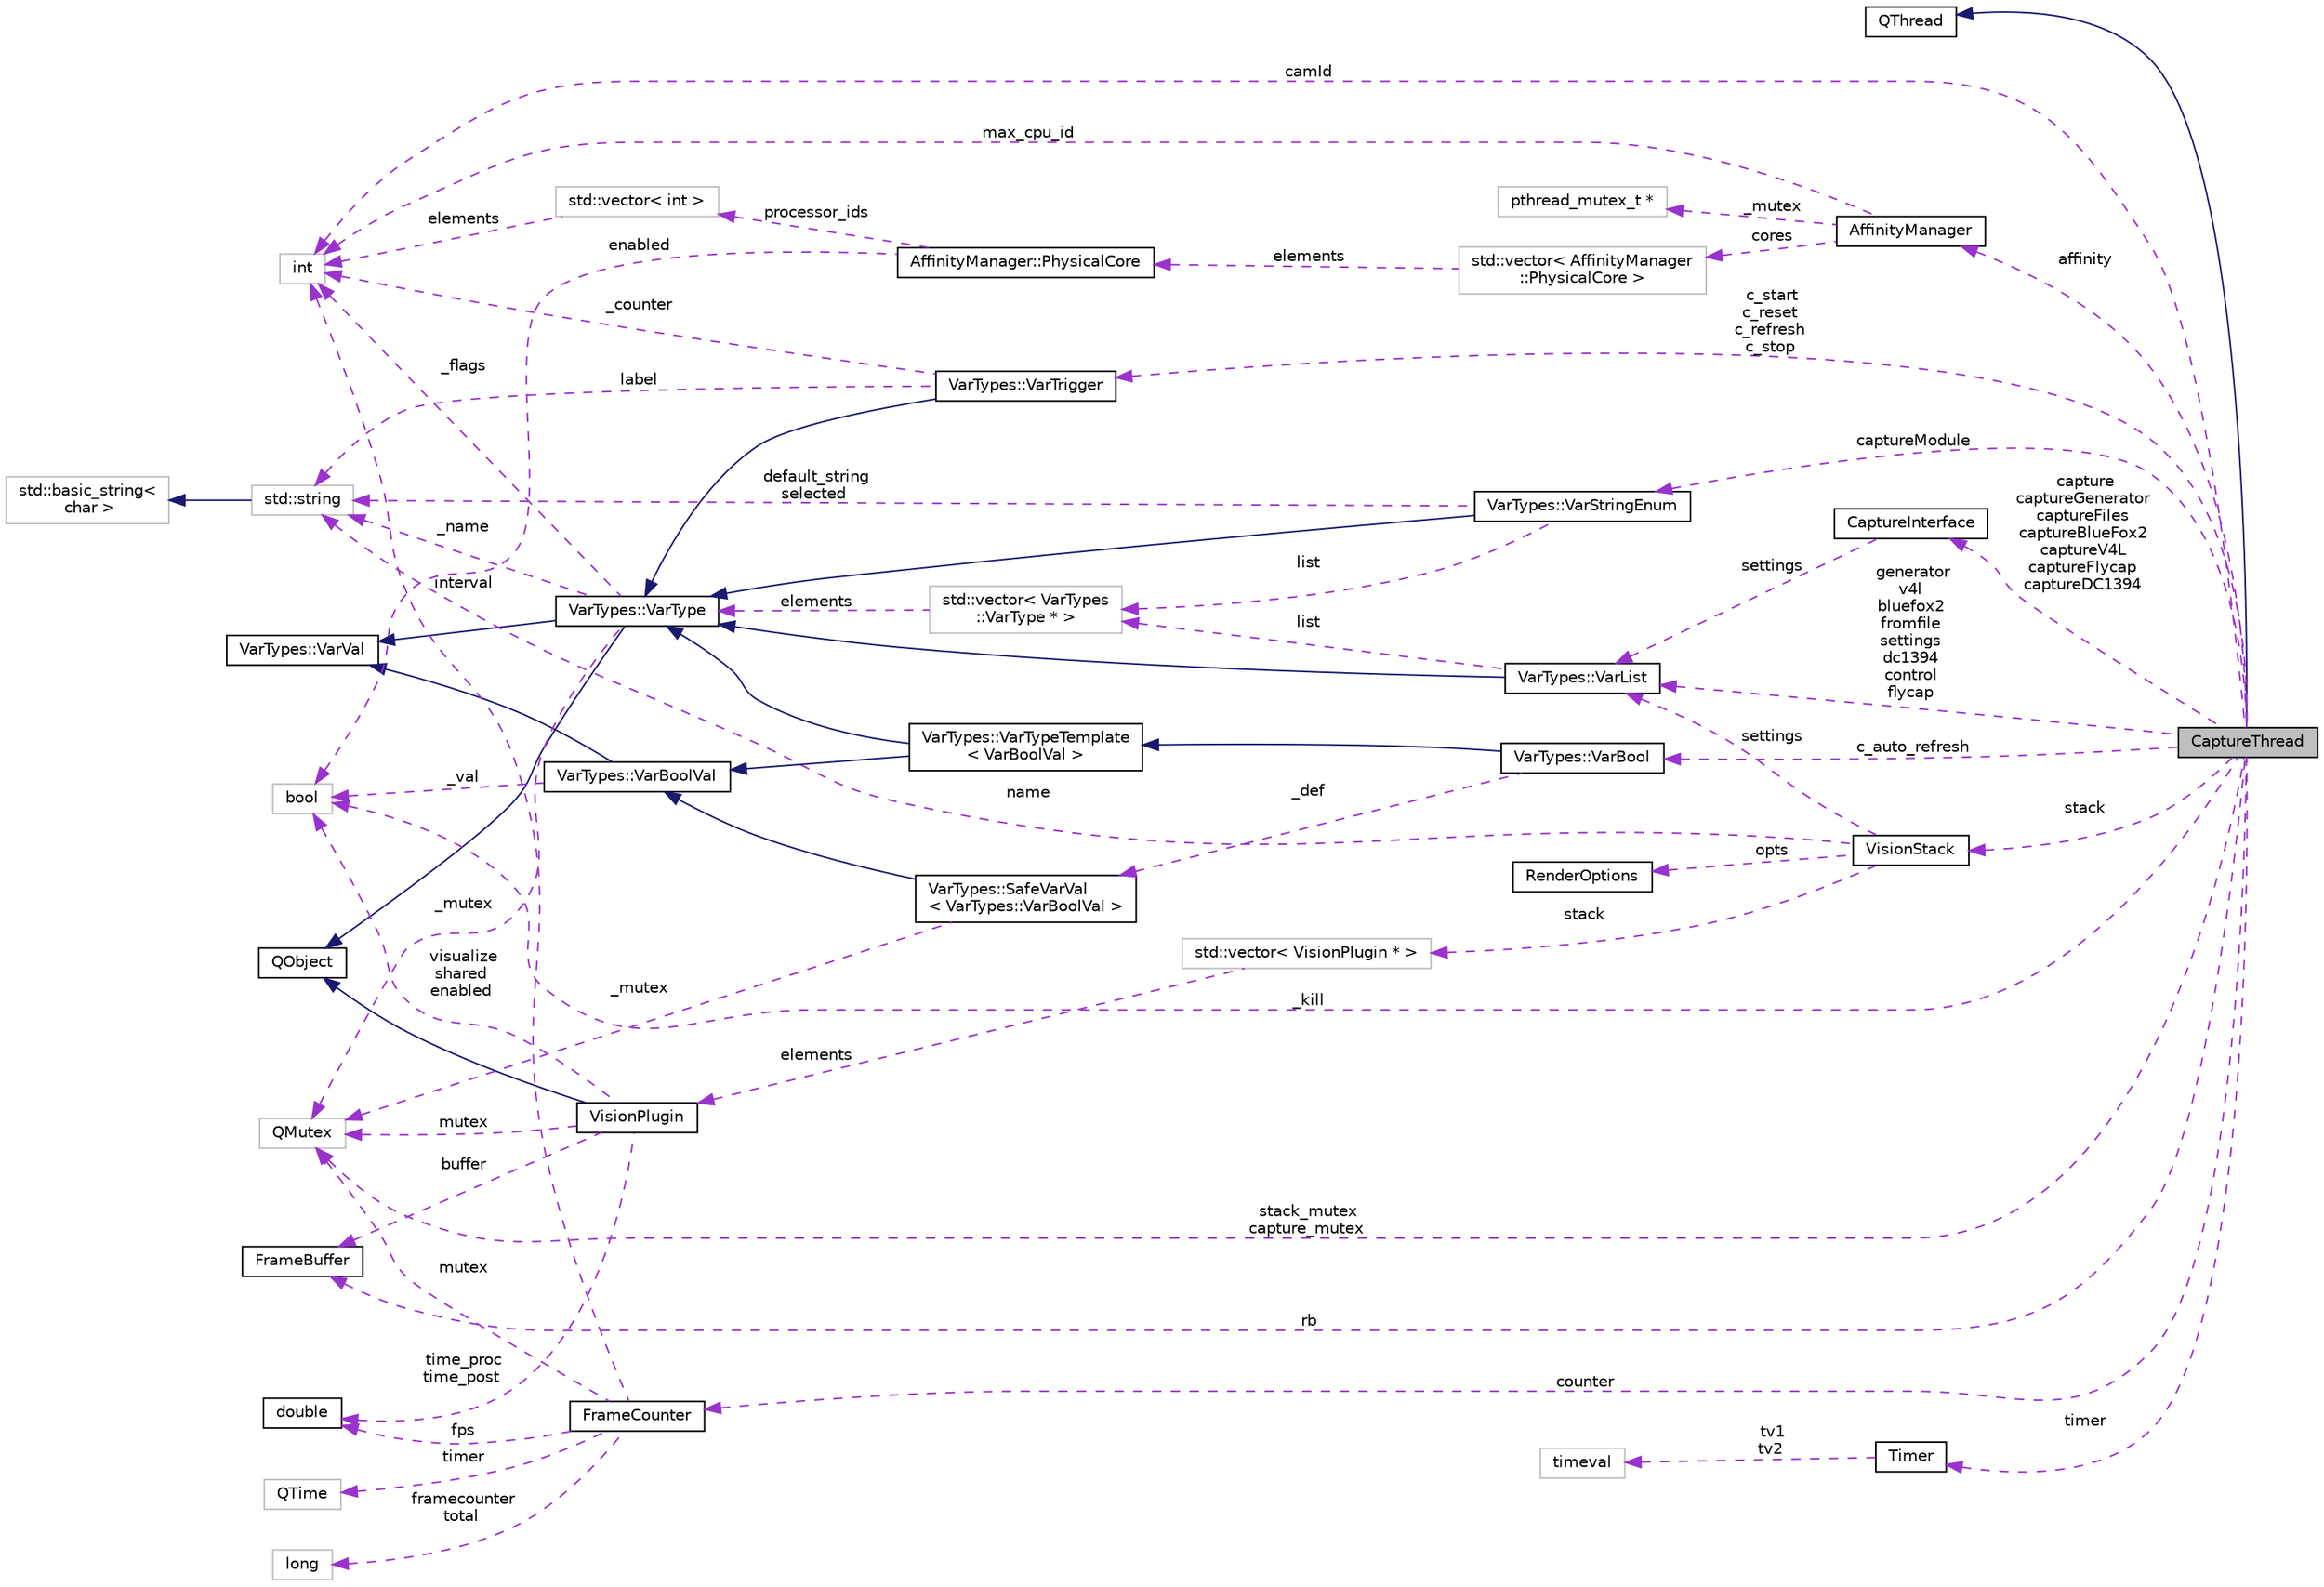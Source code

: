 digraph "CaptureThread"
{
 // INTERACTIVE_SVG=YES
  edge [fontname="Helvetica",fontsize="10",labelfontname="Helvetica",labelfontsize="10"];
  node [fontname="Helvetica",fontsize="10",shape=record];
  rankdir="LR";
  Node1 [label="CaptureThread",height=0.2,width=0.4,color="black", fillcolor="grey75", style="filled", fontcolor="black"];
  Node2 -> Node1 [dir="back",color="midnightblue",fontsize="10",style="solid",fontname="Helvetica"];
  Node2 [label="QThread",height=0.2,width=0.4,color="black", fillcolor="white", style="filled",URL="$da/df5/class_q_thread.html"];
  Node3 -> Node1 [dir="back",color="darkorchid3",fontsize="10",style="dashed",label=" generator\nv4l\nbluefox2\nfromfile\nsettings\ndc1394\ncontrol\nflycap" ,fontname="Helvetica"];
  Node3 [label="VarTypes::VarList",height=0.2,width=0.4,color="black", fillcolor="white", style="filled",URL="$d1/d74/class_var_types_1_1_var_list.html",tooltip="This is the list type of the VarTypes system. "];
  Node4 -> Node3 [dir="back",color="midnightblue",fontsize="10",style="solid",fontname="Helvetica"];
  Node4 [label="VarTypes::VarType",height=0.2,width=0.4,color="black", fillcolor="white", style="filled",URL="$d4/d59/class_var_types_1_1_var_type.html",tooltip="The base class of the VarTypes system. "];
  Node5 -> Node4 [dir="back",color="midnightblue",fontsize="10",style="solid",fontname="Helvetica"];
  Node5 [label="QObject",height=0.2,width=0.4,color="black", fillcolor="white", style="filled",URL="$dc/d4f/class_q_object.html"];
  Node6 -> Node4 [dir="back",color="midnightblue",fontsize="10",style="solid",fontname="Helvetica"];
  Node6 [label="VarTypes::VarVal",height=0.2,width=0.4,color="black", fillcolor="white", style="filled",URL="$d6/de8/class_var_types_1_1_var_val.html"];
  Node7 -> Node4 [dir="back",color="darkorchid3",fontsize="10",style="dashed",label=" _flags" ,fontname="Helvetica"];
  Node7 [label="int",height=0.2,width=0.4,color="grey75", fillcolor="white", style="filled"];
  Node8 -> Node4 [dir="back",color="darkorchid3",fontsize="10",style="dashed",label=" _name" ,fontname="Helvetica"];
  Node8 [label="std::string",height=0.2,width=0.4,color="grey75", fillcolor="white", style="filled",tooltip="STL class. "];
  Node9 -> Node8 [dir="back",color="midnightblue",fontsize="10",style="solid",fontname="Helvetica"];
  Node9 [label="std::basic_string\<\l char \>",height=0.2,width=0.4,color="grey75", fillcolor="white", style="filled",tooltip="STL class. "];
  Node10 -> Node4 [dir="back",color="darkorchid3",fontsize="10",style="dashed",label=" _mutex" ,fontname="Helvetica"];
  Node10 [label="QMutex",height=0.2,width=0.4,color="grey75", fillcolor="white", style="filled"];
  Node11 -> Node3 [dir="back",color="darkorchid3",fontsize="10",style="dashed",label=" list" ,fontname="Helvetica"];
  Node11 [label="std::vector\< VarTypes\l::VarType * \>",height=0.2,width=0.4,color="grey75", fillcolor="white", style="filled"];
  Node4 -> Node11 [dir="back",color="darkorchid3",fontsize="10",style="dashed",label=" elements" ,fontname="Helvetica"];
  Node12 -> Node1 [dir="back",color="darkorchid3",fontsize="10",style="dashed",label=" counter" ,fontname="Helvetica"];
  Node12 [label="FrameCounter",height=0.2,width=0.4,color="black", fillcolor="white", style="filled",URL="$db/ded/class_frame_counter.html",tooltip="A class for frame counting and frame-rate measurements. "];
  Node13 -> Node12 [dir="back",color="darkorchid3",fontsize="10",style="dashed",label=" fps" ,fontname="Helvetica"];
  Node13 [label="double",height=0.2,width=0.4,color="black", fillcolor="white", style="filled",URL="$df/de6/classdouble.html"];
  Node14 -> Node12 [dir="back",color="darkorchid3",fontsize="10",style="dashed",label=" timer" ,fontname="Helvetica"];
  Node14 [label="QTime",height=0.2,width=0.4,color="grey75", fillcolor="white", style="filled"];
  Node7 -> Node12 [dir="back",color="darkorchid3",fontsize="10",style="dashed",label=" interval" ,fontname="Helvetica"];
  Node15 -> Node12 [dir="back",color="darkorchid3",fontsize="10",style="dashed",label=" framecounter\ntotal" ,fontname="Helvetica"];
  Node15 [label="long",height=0.2,width=0.4,color="grey75", fillcolor="white", style="filled"];
  Node10 -> Node12 [dir="back",color="darkorchid3",fontsize="10",style="dashed",label=" mutex" ,fontname="Helvetica"];
  Node16 -> Node1 [dir="back",color="darkorchid3",fontsize="10",style="dashed",label=" captureModule" ,fontname="Helvetica"];
  Node16 [label="VarTypes::VarStringEnum",height=0.2,width=0.4,color="black", fillcolor="white", style="filled",URL="$dc/d6f/class_var_types_1_1_var_string_enum.html",tooltip="This is the string enumeration VarType of the VarTypes system. "];
  Node4 -> Node16 [dir="back",color="midnightblue",fontsize="10",style="solid",fontname="Helvetica"];
  Node11 -> Node16 [dir="back",color="darkorchid3",fontsize="10",style="dashed",label=" list" ,fontname="Helvetica"];
  Node8 -> Node16 [dir="back",color="darkorchid3",fontsize="10",style="dashed",label=" default_string\nselected" ,fontname="Helvetica"];
  Node17 -> Node1 [dir="back",color="darkorchid3",fontsize="10",style="dashed",label=" capture\ncaptureGenerator\ncaptureFiles\ncaptureBlueFox2\ncaptureV4L\ncaptureFlycap\ncaptureDC1394" ,fontname="Helvetica"];
  Node17 [label="CaptureInterface",height=0.2,width=0.4,color="black", fillcolor="white", style="filled",URL="$d2/d7b/class_capture_interface.html",tooltip="The interface to be used by all video capture methods. "];
  Node3 -> Node17 [dir="back",color="darkorchid3",fontsize="10",style="dashed",label=" settings" ,fontname="Helvetica"];
  Node18 -> Node1 [dir="back",color="darkorchid3",fontsize="10",style="dashed",label=" c_auto_refresh" ,fontname="Helvetica"];
  Node18 [label="VarTypes::VarBool",height=0.2,width=0.4,color="black", fillcolor="white", style="filled",URL="$dc/da5/class_var_types_1_1_var_bool.html",tooltip="A Vartype for storing booleans. "];
  Node19 -> Node18 [dir="back",color="midnightblue",fontsize="10",style="solid",fontname="Helvetica"];
  Node19 [label="VarTypes::VarTypeTemplate\l\< VarBoolVal \>",height=0.2,width=0.4,color="black", fillcolor="white", style="filled",URL="$d7/d38/class_var_types_1_1_var_type_template.html"];
  Node4 -> Node19 [dir="back",color="midnightblue",fontsize="10",style="solid",fontname="Helvetica"];
  Node20 -> Node19 [dir="back",color="midnightblue",fontsize="10",style="solid",fontname="Helvetica"];
  Node20 [label="VarTypes::VarBoolVal",height=0.2,width=0.4,color="black", fillcolor="white", style="filled",URL="$d8/d0a/class_var_types_1_1_var_bool_val.html",tooltip="A Vartype for storing booleans. "];
  Node6 -> Node20 [dir="back",color="midnightblue",fontsize="10",style="solid",fontname="Helvetica"];
  Node21 -> Node20 [dir="back",color="darkorchid3",fontsize="10",style="dashed",label=" _val" ,fontname="Helvetica"];
  Node21 [label="bool",height=0.2,width=0.4,color="grey75", fillcolor="white", style="filled"];
  Node22 -> Node18 [dir="back",color="darkorchid3",fontsize="10",style="dashed",label=" _def" ,fontname="Helvetica"];
  Node22 [label="VarTypes::SafeVarVal\l\< VarTypes::VarBoolVal \>",height=0.2,width=0.4,color="black", fillcolor="white", style="filled",URL="$d2/dc4/class_var_types_1_1_safe_var_val.html"];
  Node20 -> Node22 [dir="back",color="midnightblue",fontsize="10",style="solid",fontname="Helvetica"];
  Node10 -> Node22 [dir="back",color="darkorchid3",fontsize="10",style="dashed",label=" _mutex" ,fontname="Helvetica"];
  Node23 -> Node1 [dir="back",color="darkorchid3",fontsize="10",style="dashed",label=" rb" ,fontname="Helvetica"];
  Node23 [label="FrameBuffer",height=0.2,width=0.4,color="black", fillcolor="white", style="filled",URL="$d8/d23/class_frame_buffer.html",tooltip="A RingBuffer consisting of items of type FrameData. "];
  Node7 -> Node1 [dir="back",color="darkorchid3",fontsize="10",style="dashed",label=" camId" ,fontname="Helvetica"];
  Node21 -> Node1 [dir="back",color="darkorchid3",fontsize="10",style="dashed",label=" _kill" ,fontname="Helvetica"];
  Node24 -> Node1 [dir="back",color="darkorchid3",fontsize="10",style="dashed",label=" affinity" ,fontname="Helvetica"];
  Node24 [label="AffinityManager",height=0.2,width=0.4,color="black", fillcolor="white", style="filled",URL="$da/da5/class_affinity_manager.html"];
  Node25 -> Node24 [dir="back",color="darkorchid3",fontsize="10",style="dashed",label=" cores" ,fontname="Helvetica"];
  Node25 [label="std::vector\< AffinityManager\l::PhysicalCore \>",height=0.2,width=0.4,color="grey75", fillcolor="white", style="filled"];
  Node26 -> Node25 [dir="back",color="darkorchid3",fontsize="10",style="dashed",label=" elements" ,fontname="Helvetica"];
  Node26 [label="AffinityManager::PhysicalCore",height=0.2,width=0.4,color="black", fillcolor="white", style="filled",URL="$d3/d53/class_affinity_manager_1_1_physical_core.html"];
  Node21 -> Node26 [dir="back",color="darkorchid3",fontsize="10",style="dashed",label=" enabled" ,fontname="Helvetica"];
  Node27 -> Node26 [dir="back",color="darkorchid3",fontsize="10",style="dashed",label=" processor_ids" ,fontname="Helvetica"];
  Node27 [label="std::vector\< int \>",height=0.2,width=0.4,color="grey75", fillcolor="white", style="filled"];
  Node7 -> Node27 [dir="back",color="darkorchid3",fontsize="10",style="dashed",label=" elements" ,fontname="Helvetica"];
  Node7 -> Node24 [dir="back",color="darkorchid3",fontsize="10",style="dashed",label=" max_cpu_id" ,fontname="Helvetica"];
  Node28 -> Node24 [dir="back",color="darkorchid3",fontsize="10",style="dashed",label=" _mutex" ,fontname="Helvetica"];
  Node28 [label="pthread_mutex_t *",height=0.2,width=0.4,color="grey75", fillcolor="white", style="filled"];
  Node29 -> Node1 [dir="back",color="darkorchid3",fontsize="10",style="dashed",label=" c_start\nc_reset\nc_refresh\nc_stop" ,fontname="Helvetica"];
  Node29 [label="VarTypes::VarTrigger",height=0.2,width=0.4,color="black", fillcolor="white", style="filled",URL="$d8/d89/class_var_types_1_1_var_trigger.html",tooltip="This is a Trigger-like VarType of the VarTypes system. "];
  Node4 -> Node29 [dir="back",color="midnightblue",fontsize="10",style="solid",fontname="Helvetica"];
  Node7 -> Node29 [dir="back",color="darkorchid3",fontsize="10",style="dashed",label=" _counter" ,fontname="Helvetica"];
  Node8 -> Node29 [dir="back",color="darkorchid3",fontsize="10",style="dashed",label=" label" ,fontname="Helvetica"];
  Node30 -> Node1 [dir="back",color="darkorchid3",fontsize="10",style="dashed",label=" stack" ,fontname="Helvetica"];
  Node30 [label="VisionStack",height=0.2,width=0.4,color="black", fillcolor="white", style="filled",URL="$d4/db3/class_vision_stack.html",tooltip="Base-class of a single-threaded / single-camera vision stack. "];
  Node3 -> Node30 [dir="back",color="darkorchid3",fontsize="10",style="dashed",label=" settings" ,fontname="Helvetica"];
  Node31 -> Node30 [dir="back",color="darkorchid3",fontsize="10",style="dashed",label=" stack" ,fontname="Helvetica"];
  Node31 [label="std::vector\< VisionPlugin * \>",height=0.2,width=0.4,color="grey75", fillcolor="white", style="filled"];
  Node32 -> Node31 [dir="back",color="darkorchid3",fontsize="10",style="dashed",label=" elements" ,fontname="Helvetica"];
  Node32 [label="VisionPlugin",height=0.2,width=0.4,color="black", fillcolor="white", style="filled",URL="$d8/d1e/class_vision_plugin.html",tooltip="A base class for general vision processing plugin. "];
  Node5 -> Node32 [dir="back",color="midnightblue",fontsize="10",style="solid",fontname="Helvetica"];
  Node13 -> Node32 [dir="back",color="darkorchid3",fontsize="10",style="dashed",label=" time_proc\ntime_post" ,fontname="Helvetica"];
  Node23 -> Node32 [dir="back",color="darkorchid3",fontsize="10",style="dashed",label=" buffer" ,fontname="Helvetica"];
  Node21 -> Node32 [dir="back",color="darkorchid3",fontsize="10",style="dashed",label=" visualize\nshared\nenabled" ,fontname="Helvetica"];
  Node10 -> Node32 [dir="back",color="darkorchid3",fontsize="10",style="dashed",label=" mutex" ,fontname="Helvetica"];
  Node33 -> Node30 [dir="back",color="darkorchid3",fontsize="10",style="dashed",label=" opts" ,fontname="Helvetica"];
  Node33 [label="RenderOptions",height=0.2,width=0.4,color="black", fillcolor="white", style="filled",URL="$de/d7d/class_render_options.html",tooltip="A class with visualization parameters. "];
  Node8 -> Node30 [dir="back",color="darkorchid3",fontsize="10",style="dashed",label=" name" ,fontname="Helvetica"];
  Node10 -> Node1 [dir="back",color="darkorchid3",fontsize="10",style="dashed",label=" stack_mutex\ncapture_mutex" ,fontname="Helvetica"];
  Node34 -> Node1 [dir="back",color="darkorchid3",fontsize="10",style="dashed",label=" timer" ,fontname="Helvetica"];
  Node34 [label="Timer",height=0.2,width=0.4,color="black", fillcolor="white", style="filled",URL="$d8/d08/class_timer.html",tooltip="a basic timer class "];
  Node35 -> Node34 [dir="back",color="darkorchid3",fontsize="10",style="dashed",label=" tv1\ntv2" ,fontname="Helvetica"];
  Node35 [label="timeval",height=0.2,width=0.4,color="grey75", fillcolor="white", style="filled"];
}
